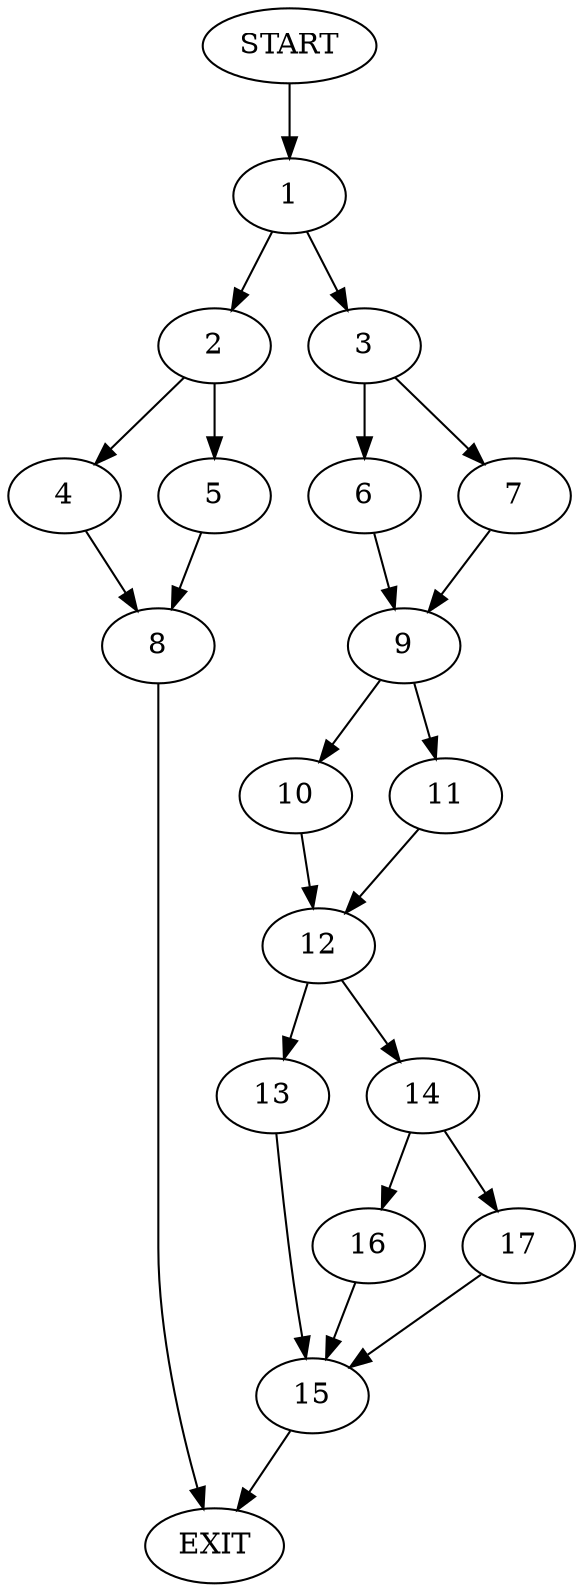 digraph {
0 [label="START"]
18 [label="EXIT"]
0 -> 1
1 -> 2
1 -> 3
2 -> 4
2 -> 5
3 -> 6
3 -> 7
4 -> 8
5 -> 8
8 -> 18
7 -> 9
6 -> 9
9 -> 10
9 -> 11
11 -> 12
10 -> 12
12 -> 13
12 -> 14
13 -> 15
14 -> 16
14 -> 17
16 -> 15
17 -> 15
15 -> 18
}
